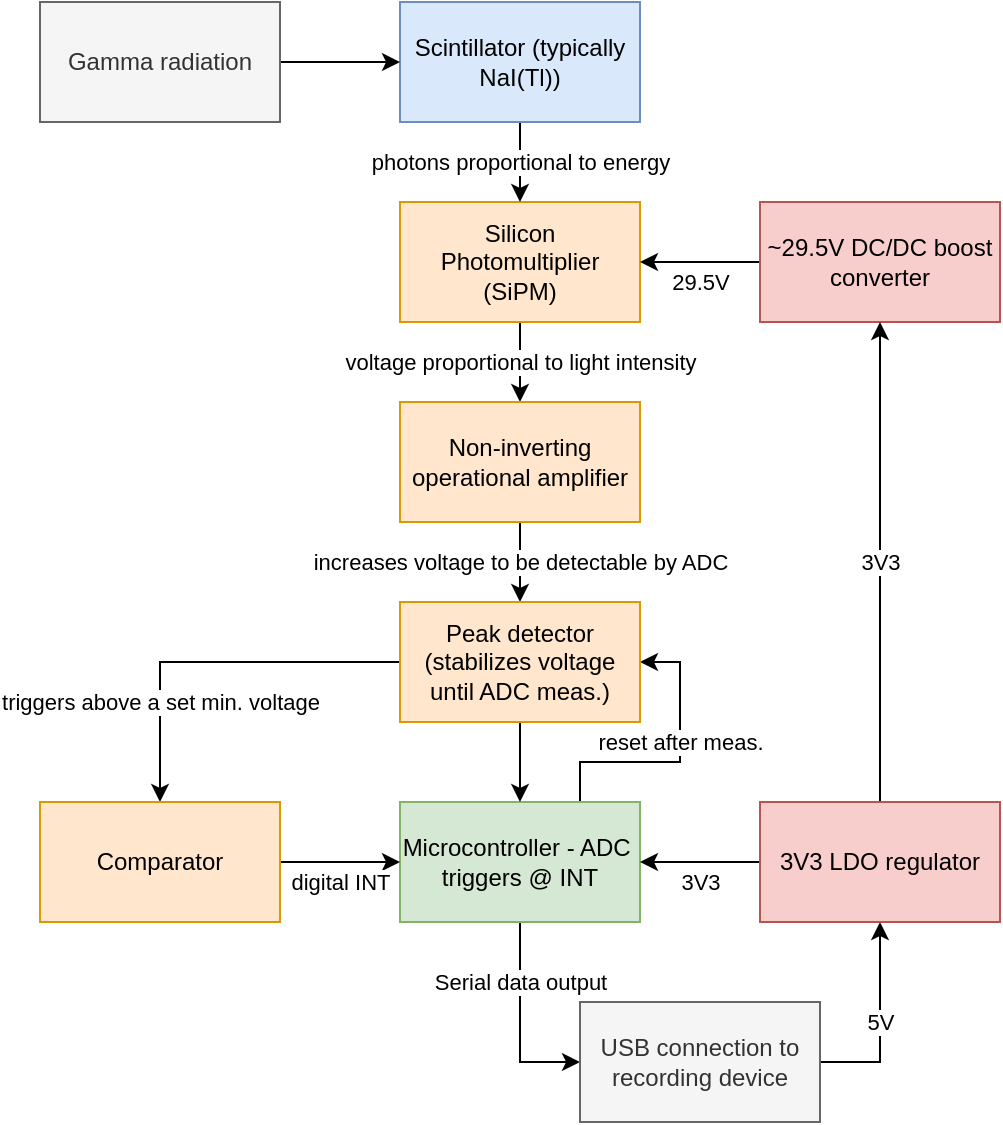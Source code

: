 <mxfile version="15.5.5" type="device"><diagram id="vb6zBb3L11A06OVCk6hn" name="Page-1"><mxGraphModel dx="1422" dy="752" grid="1" gridSize="10" guides="1" tooltips="1" connect="1" arrows="1" fold="1" page="1" pageScale="1" pageWidth="827" pageHeight="1169" math="0" shadow="0"><root><mxCell id="0"/><mxCell id="1" parent="0"/><mxCell id="ESJ81A9Y0B0kTKX32nv2-44" value="Serial data output" style="edgeStyle=orthogonalEdgeStyle;rounded=0;orthogonalLoop=1;jettySize=auto;html=1;exitX=0.5;exitY=1;exitDx=0;exitDy=0;entryX=0;entryY=0.5;entryDx=0;entryDy=0;" edge="1" parent="1" source="ESJ81A9Y0B0kTKX32nv2-1" target="ESJ81A9Y0B0kTKX32nv2-7"><mxGeometry x="-0.4" relative="1" as="geometry"><mxPoint as="offset"/></mxGeometry></mxCell><mxCell id="ESJ81A9Y0B0kTKX32nv2-50" value="reset after meas." style="edgeStyle=orthogonalEdgeStyle;rounded=0;orthogonalLoop=1;jettySize=auto;html=1;exitX=0.75;exitY=0;exitDx=0;exitDy=0;entryX=1;entryY=0.5;entryDx=0;entryDy=0;" edge="1" parent="1" source="ESJ81A9Y0B0kTKX32nv2-1" target="ESJ81A9Y0B0kTKX32nv2-31"><mxGeometry x="0.143" relative="1" as="geometry"><mxPoint as="offset"/></mxGeometry></mxCell><mxCell id="ESJ81A9Y0B0kTKX32nv2-1" value="Microcontroller - ADC&amp;nbsp; triggers @ INT" style="rounded=0;whiteSpace=wrap;html=1;fillColor=#d5e8d4;strokeColor=#82b366;" vertex="1" parent="1"><mxGeometry x="340" y="540" width="120" height="60" as="geometry"/></mxCell><mxCell id="ESJ81A9Y0B0kTKX32nv2-13" value="voltage proportional to light intensity" style="edgeStyle=orthogonalEdgeStyle;rounded=0;orthogonalLoop=1;jettySize=auto;html=1;entryX=0.5;entryY=0;entryDx=0;entryDy=0;" edge="1" parent="1" source="ESJ81A9Y0B0kTKX32nv2-2" target="ESJ81A9Y0B0kTKX32nv2-29"><mxGeometry relative="1" as="geometry"><mxPoint x="400" y="350" as="targetPoint"/></mxGeometry></mxCell><mxCell id="ESJ81A9Y0B0kTKX32nv2-2" value="Silicon Photomultiplier (SiPM)" style="rounded=0;whiteSpace=wrap;html=1;fillColor=#ffe6cc;strokeColor=#d79b00;" vertex="1" parent="1"><mxGeometry x="340" y="240" width="120" height="60" as="geometry"/></mxCell><mxCell id="ESJ81A9Y0B0kTKX32nv2-11" value="&lt;div&gt;photons proportional to energy&lt;br&gt;&lt;/div&gt;" style="edgeStyle=orthogonalEdgeStyle;rounded=0;orthogonalLoop=1;jettySize=auto;html=1;" edge="1" parent="1" source="ESJ81A9Y0B0kTKX32nv2-3" target="ESJ81A9Y0B0kTKX32nv2-2"><mxGeometry relative="1" as="geometry"/></mxCell><mxCell id="ESJ81A9Y0B0kTKX32nv2-3" value="Scintillator (typically NaI(Tl))" style="rounded=0;whiteSpace=wrap;html=1;fillColor=#dae8fc;strokeColor=#6c8ebf;" vertex="1" parent="1"><mxGeometry x="340" y="140" width="120" height="60" as="geometry"/></mxCell><mxCell id="ESJ81A9Y0B0kTKX32nv2-10" value="" style="edgeStyle=orthogonalEdgeStyle;rounded=0;orthogonalLoop=1;jettySize=auto;html=1;" edge="1" parent="1" source="ESJ81A9Y0B0kTKX32nv2-4" target="ESJ81A9Y0B0kTKX32nv2-3"><mxGeometry relative="1" as="geometry"/></mxCell><mxCell id="ESJ81A9Y0B0kTKX32nv2-4" value="&lt;div&gt;Gamma radiation&lt;/div&gt;" style="rounded=0;whiteSpace=wrap;html=1;fillColor=#f5f5f5;strokeColor=#666666;fontColor=#333333;" vertex="1" parent="1"><mxGeometry x="160" y="140" width="120" height="60" as="geometry"/></mxCell><mxCell id="ESJ81A9Y0B0kTKX32nv2-12" value="29.5V" style="edgeStyle=orthogonalEdgeStyle;rounded=0;orthogonalLoop=1;jettySize=auto;html=1;" edge="1" parent="1" source="ESJ81A9Y0B0kTKX32nv2-6" target="ESJ81A9Y0B0kTKX32nv2-2"><mxGeometry y="10" relative="1" as="geometry"><mxPoint as="offset"/></mxGeometry></mxCell><mxCell id="ESJ81A9Y0B0kTKX32nv2-6" value="~29.5V DC/DC boost converter" style="rounded=0;whiteSpace=wrap;html=1;fillColor=#f8cecc;strokeColor=#b85450;" vertex="1" parent="1"><mxGeometry x="520" y="240" width="120" height="60" as="geometry"/></mxCell><mxCell id="ESJ81A9Y0B0kTKX32nv2-40" value="5V" style="edgeStyle=orthogonalEdgeStyle;rounded=0;orthogonalLoop=1;jettySize=auto;html=1;exitX=1;exitY=0.5;exitDx=0;exitDy=0;entryX=0.5;entryY=1;entryDx=0;entryDy=0;" edge="1" parent="1" source="ESJ81A9Y0B0kTKX32nv2-7" target="ESJ81A9Y0B0kTKX32nv2-8"><mxGeometry relative="1" as="geometry"/></mxCell><mxCell id="ESJ81A9Y0B0kTKX32nv2-7" value="&lt;div&gt;USB connection to recording device&lt;/div&gt;" style="rounded=0;whiteSpace=wrap;html=1;fillColor=#f5f5f5;fontColor=#333333;strokeColor=#666666;" vertex="1" parent="1"><mxGeometry x="430" y="640" width="120" height="60" as="geometry"/></mxCell><mxCell id="ESJ81A9Y0B0kTKX32nv2-37" value="3V3" style="edgeStyle=orthogonalEdgeStyle;rounded=0;orthogonalLoop=1;jettySize=auto;html=1;" edge="1" parent="1" source="ESJ81A9Y0B0kTKX32nv2-8" target="ESJ81A9Y0B0kTKX32nv2-1"><mxGeometry y="10" relative="1" as="geometry"><mxPoint as="offset"/></mxGeometry></mxCell><mxCell id="ESJ81A9Y0B0kTKX32nv2-38" value="3V3" style="edgeStyle=orthogonalEdgeStyle;rounded=0;orthogonalLoop=1;jettySize=auto;html=1;exitX=0.5;exitY=0;exitDx=0;exitDy=0;entryX=0.5;entryY=1;entryDx=0;entryDy=0;" edge="1" parent="1" source="ESJ81A9Y0B0kTKX32nv2-8" target="ESJ81A9Y0B0kTKX32nv2-6"><mxGeometry relative="1" as="geometry"/></mxCell><mxCell id="ESJ81A9Y0B0kTKX32nv2-8" value="3V3 LDO regulator" style="rounded=0;whiteSpace=wrap;html=1;fillColor=#f8cecc;strokeColor=#b85450;" vertex="1" parent="1"><mxGeometry x="520" y="540" width="120" height="60" as="geometry"/></mxCell><mxCell id="ESJ81A9Y0B0kTKX32nv2-35" value="increases voltage to be detectable by ADC" style="edgeStyle=orthogonalEdgeStyle;rounded=0;orthogonalLoop=1;jettySize=auto;html=1;" edge="1" parent="1" source="ESJ81A9Y0B0kTKX32nv2-29" target="ESJ81A9Y0B0kTKX32nv2-31"><mxGeometry relative="1" as="geometry"/></mxCell><mxCell id="ESJ81A9Y0B0kTKX32nv2-29" value="Non-inverting operational amplifier" style="rounded=0;whiteSpace=wrap;html=1;fillColor=#ffe6cc;strokeColor=#d79b00;" vertex="1" parent="1"><mxGeometry x="340" y="340" width="120" height="60" as="geometry"/></mxCell><mxCell id="ESJ81A9Y0B0kTKX32nv2-36" value="" style="edgeStyle=orthogonalEdgeStyle;rounded=0;orthogonalLoop=1;jettySize=auto;html=1;" edge="1" parent="1" source="ESJ81A9Y0B0kTKX32nv2-31" target="ESJ81A9Y0B0kTKX32nv2-1"><mxGeometry relative="1" as="geometry"/></mxCell><mxCell id="ESJ81A9Y0B0kTKX32nv2-42" value="triggers above a set min. voltage" style="edgeStyle=orthogonalEdgeStyle;rounded=0;orthogonalLoop=1;jettySize=auto;html=1;exitX=0;exitY=0.5;exitDx=0;exitDy=0;entryX=0.5;entryY=0;entryDx=0;entryDy=0;" edge="1" parent="1" source="ESJ81A9Y0B0kTKX32nv2-31" target="ESJ81A9Y0B0kTKX32nv2-41"><mxGeometry x="0.474" relative="1" as="geometry"><mxPoint as="offset"/></mxGeometry></mxCell><mxCell id="ESJ81A9Y0B0kTKX32nv2-31" value="Peak detector (stabilizes voltage until ADC meas.)" style="rounded=0;whiteSpace=wrap;html=1;fillColor=#ffe6cc;strokeColor=#d79b00;" vertex="1" parent="1"><mxGeometry x="340" y="440" width="120" height="60" as="geometry"/></mxCell><mxCell id="ESJ81A9Y0B0kTKX32nv2-43" value="digital INT" style="edgeStyle=orthogonalEdgeStyle;rounded=0;orthogonalLoop=1;jettySize=auto;html=1;" edge="1" parent="1" source="ESJ81A9Y0B0kTKX32nv2-41" target="ESJ81A9Y0B0kTKX32nv2-1"><mxGeometry y="-10" relative="1" as="geometry"><mxPoint as="offset"/></mxGeometry></mxCell><mxCell id="ESJ81A9Y0B0kTKX32nv2-41" value="Comparator" style="rounded=0;whiteSpace=wrap;html=1;fillColor=#ffe6cc;strokeColor=#d79b00;" vertex="1" parent="1"><mxGeometry x="160" y="540" width="120" height="60" as="geometry"/></mxCell></root></mxGraphModel></diagram></mxfile>